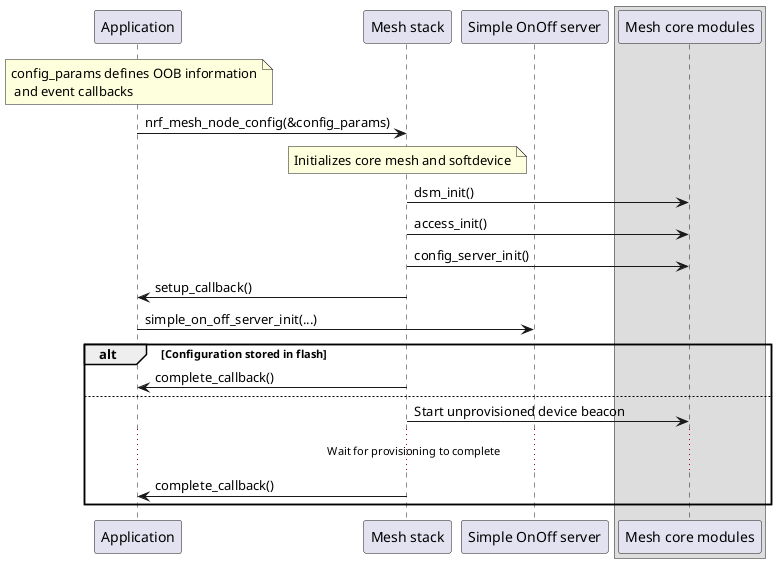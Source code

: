 @startuml
skinparam defaultFontName Arial
participant a as "Application"
participant c as "Mesh stack"
participant s as "Simple OnOff server"
box
participant core as "Mesh core modules"
end box

note over a: config_params defines OOB information\n and event callbacks
a -> c: nrf_mesh_node_config(&config_params)

note over c: Initializes core mesh and softdevice
c -> core: dsm_init()
c -> core: access_init()
c -> core: config_server_init()
c -> a: setup_callback()
a -> s: simple_on_off_server_init(...)

alt Configuration stored in flash
    c -> a: complete_callback()
else
    c -> core: Start unprovisioned device beacon
    ... Wait for provisioning to complete ...
    c -> a: complete_callback()
end

@enduml
